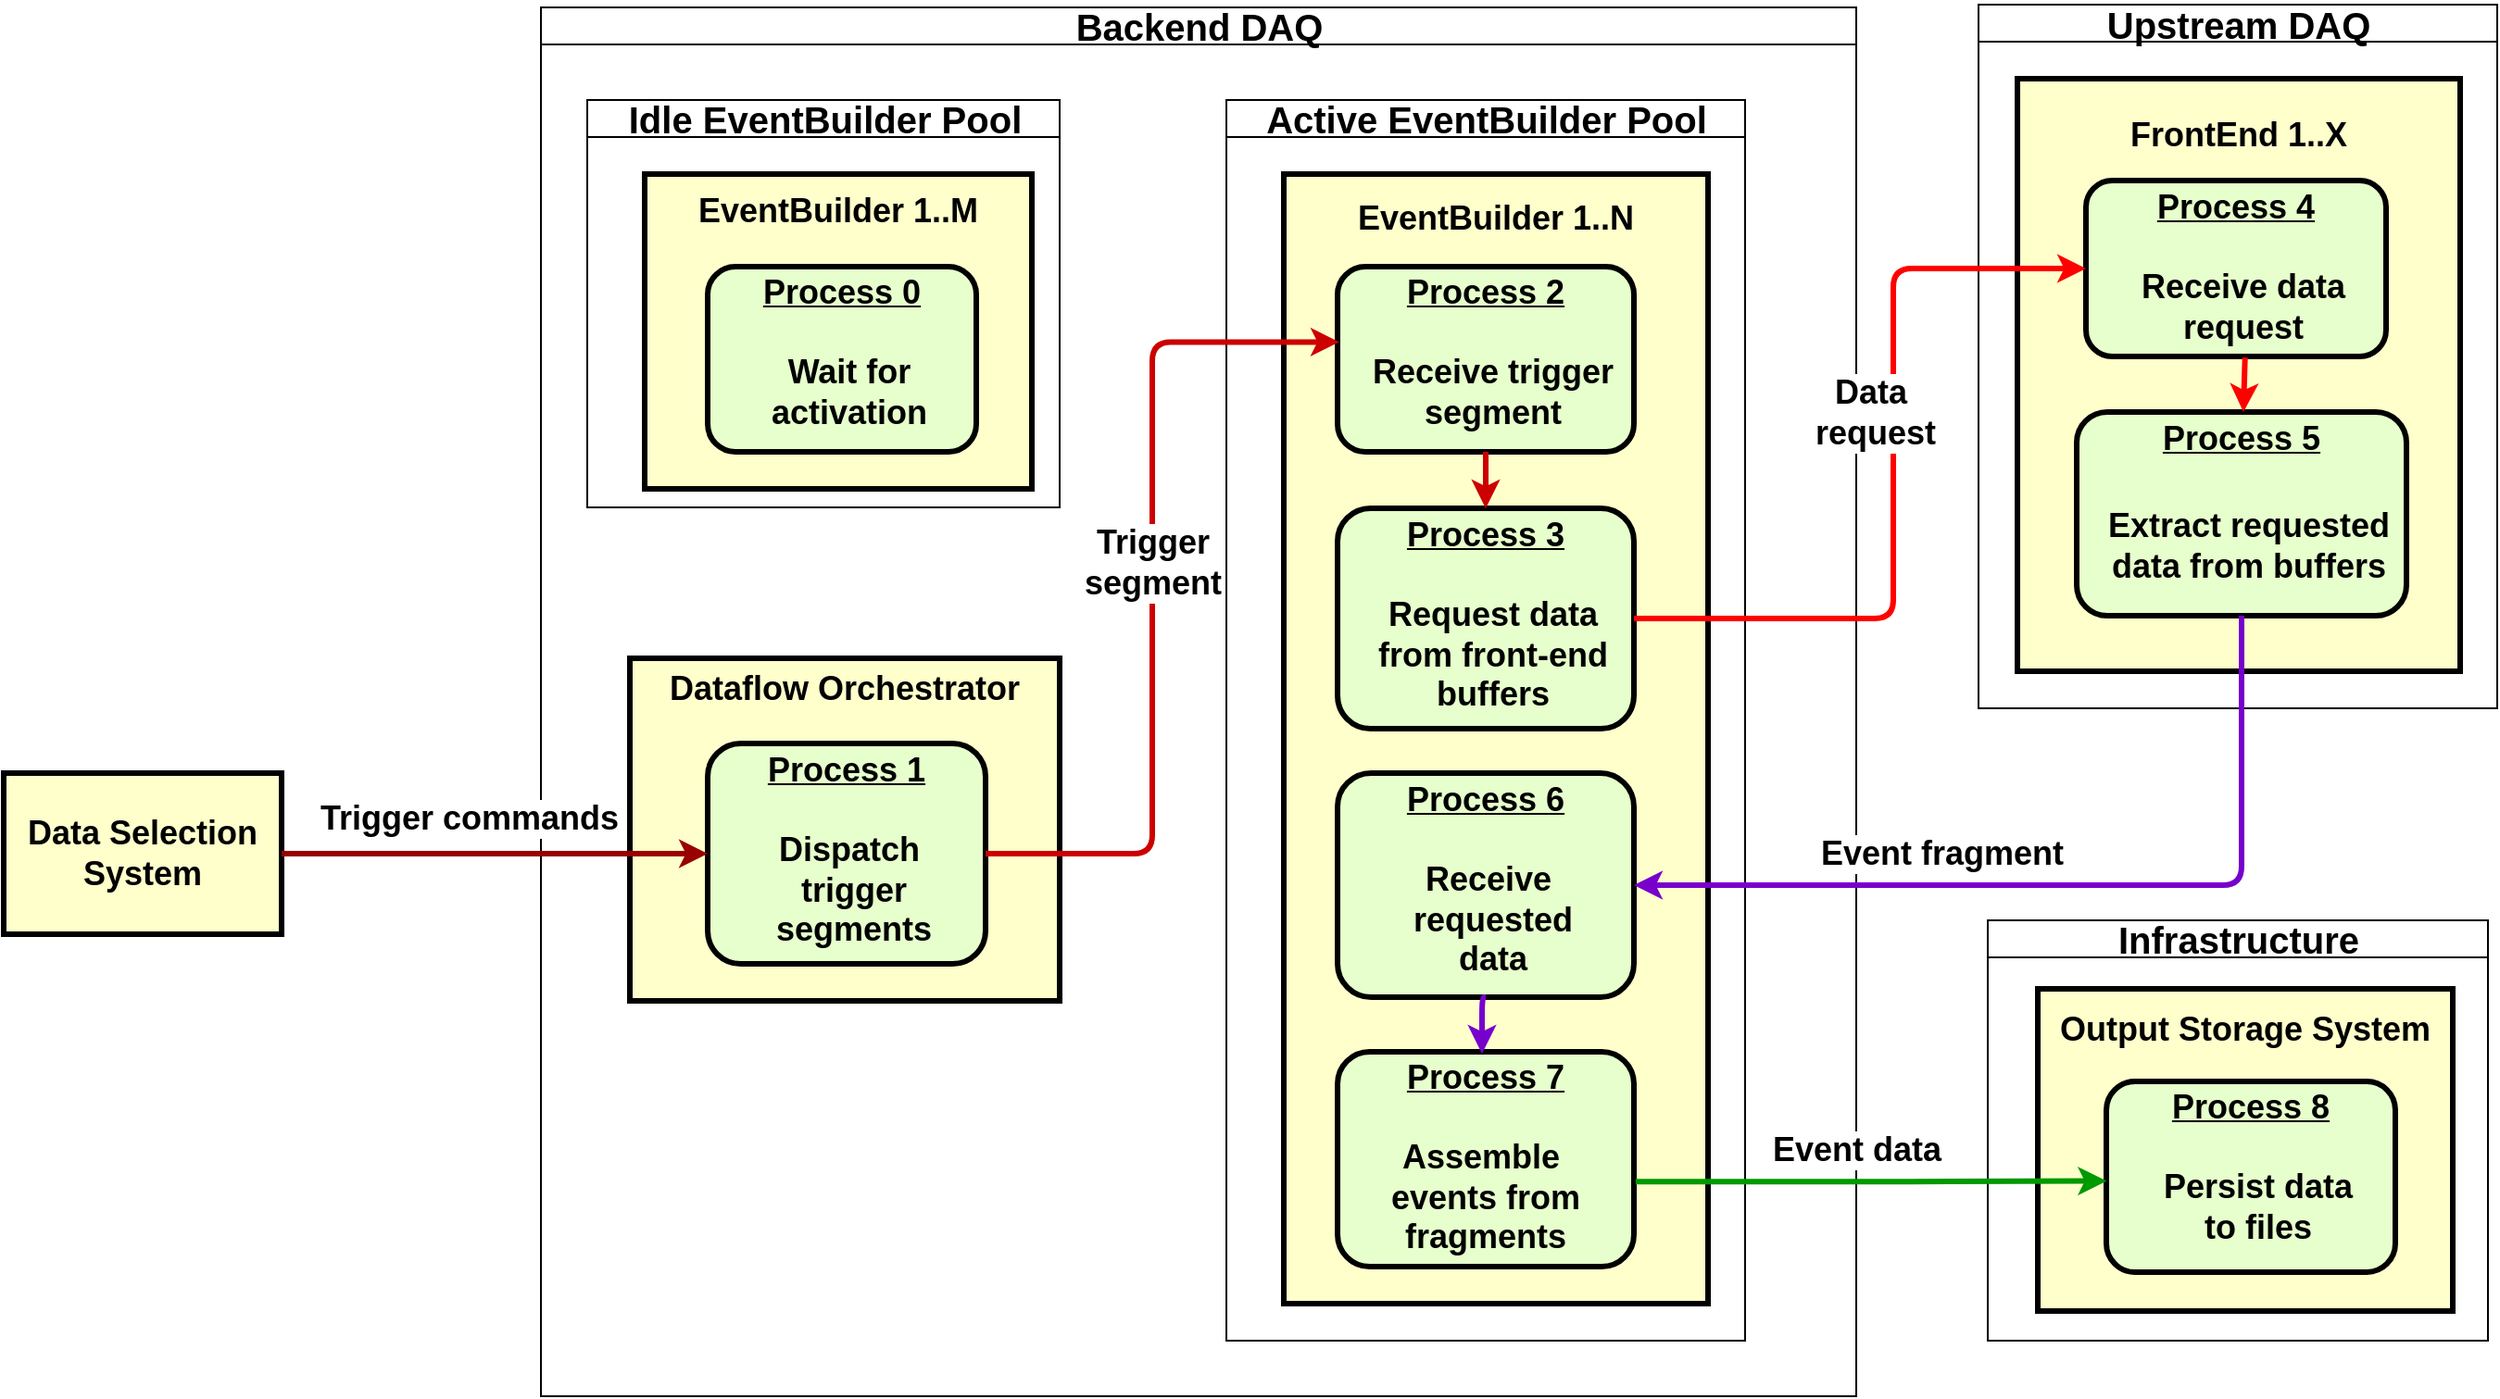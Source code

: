 <mxfile version="10.9.8" type="device"><diagram name="Page-1" id="c7558073-3199-34d8-9f00-42111426c3f3"><mxGraphModel dx="2248" dy="1308" grid="1" gridSize="10" guides="1" tooltips="1" connect="1" arrows="1" fold="1" page="1" pageScale="1" pageWidth="826" pageHeight="1169" background="#ffffff" math="0" shadow="0"><root><mxCell id="0"/><mxCell id="1" parent="0"/><mxCell id="0d8OiLxDvf8hZVDvzc7N-96" value="Data Selection System" style="whiteSpace=wrap;align=center;verticalAlign=middle;fontStyle=1;strokeWidth=3;fillColor=#FFFFCC;fontSize=18;" vertex="1" parent="1"><mxGeometry x="-110" y="1203.5" width="150" height="87" as="geometry"/></mxCell><mxCell id="0d8OiLxDvf8hZVDvzc7N-104" value="&lt;font style=&quot;font-size: 20px&quot;&gt;Backend DAQ&lt;/font&gt;" style="swimlane;html=1;startSize=20;horizontal=1;containerType=tree;strokeWidth=1;fontSize=15;" vertex="1" parent="1"><mxGeometry x="180" y="790" width="710" height="750" as="geometry"/></mxCell><mxCell id="0d8OiLxDvf8hZVDvzc7N-178" value="Dataflow Orchestrator&#10;&#10;&#10;&#10;&#10;&#10;&#10;" style="whiteSpace=wrap;align=center;verticalAlign=middle;fontStyle=1;strokeWidth=3;fillColor=#FFFFCC;fontSize=18;" vertex="1" parent="0d8OiLxDvf8hZVDvzc7N-104"><mxGeometry x="48" y="351.5" width="232" height="185" as="geometry"/></mxCell><mxCell id="0d8OiLxDvf8hZVDvzc7N-109" value="&lt;p style=&quot;margin: 4px 0px 0px ; text-align: center ; text-decoration: underline ; font-size: 18px&quot;&gt;&lt;strong&gt;&lt;font style=&quot;font-size: 18px&quot;&gt;&lt;strong&gt;Process&lt;/strong&gt;&amp;nbsp;1&lt;br&gt;&lt;/font&gt;&lt;/strong&gt;&lt;/p&gt;&lt;p style=&quot;margin: 0px 0px 0px 8px ; font-size: 18px&quot;&gt;&lt;font style=&quot;font-size: 18px&quot;&gt;&lt;br&gt;&lt;/font&gt;&lt;/p&gt;&lt;p style=&quot;margin: 0px 0px 0px 8px ; font-size: 18px&quot;&gt;&lt;font style=&quot;font-size: 18px&quot;&gt;Dispatch&amp;nbsp;&lt;br&gt;trigger &lt;br&gt;segments&lt;/font&gt;&lt;/p&gt;" style="verticalAlign=middle;align=center;overflow=fill;fontSize=12;fontFamily=Helvetica;html=1;rounded=1;fontStyle=1;strokeWidth=3;fillColor=#E6FFCC" vertex="1" parent="0d8OiLxDvf8hZVDvzc7N-104"><mxGeometry x="90" y="397.5" width="150" height="119" as="geometry"/></mxCell><mxCell id="0d8OiLxDvf8hZVDvzc7N-137" value="&lt;font style=&quot;font-size: 20px&quot;&gt;Idle EventBuilder Pool&lt;/font&gt;" style="swimlane;html=1;startSize=20;horizontal=1;containerType=tree;strokeWidth=1;fontSize=15;" vertex="1" parent="0d8OiLxDvf8hZVDvzc7N-104"><mxGeometry x="25" y="50" width="255" height="220" as="geometry"/></mxCell><mxCell id="0d8OiLxDvf8hZVDvzc7N-130" value="EventBuilder 1..M&#10;&#10;&#10;&#10;&#10;&#10;" style="whiteSpace=wrap;align=center;verticalAlign=middle;fontStyle=1;strokeWidth=3;fillColor=#FFFFCC;fontSize=18;" vertex="1" parent="0d8OiLxDvf8hZVDvzc7N-137"><mxGeometry x="31" y="40" width="209" height="170" as="geometry"/></mxCell><mxCell id="0d8OiLxDvf8hZVDvzc7N-131" value="&lt;p style=&quot;margin: 4px 0px 0px ; text-align: center ; text-decoration: underline ; font-size: 18px&quot;&gt;&lt;strong&gt;&lt;font style=&quot;font-size: 18px&quot;&gt;&lt;strong&gt;Process&lt;/strong&gt;&amp;nbsp;0&lt;br&gt;&lt;/font&gt;&lt;/strong&gt;&lt;/p&gt;&lt;p style=&quot;margin: 0px 0px 0px 8px ; font-size: 18px&quot;&gt;&lt;font style=&quot;font-size: 18px&quot;&gt;&lt;br&gt;&lt;/font&gt;&lt;/p&gt;&lt;p style=&quot;margin: 0px 0px 0px 8px ; font-size: 18px&quot;&gt;&lt;font style=&quot;font-size: 18px&quot;&gt;Wait for &lt;br&gt;activation&lt;/font&gt;&lt;/p&gt;" style="verticalAlign=middle;align=center;overflow=fill;fontSize=12;fontFamily=Helvetica;html=1;rounded=1;fontStyle=1;strokeWidth=3;fillColor=#E6FFCC" vertex="1" parent="0d8OiLxDvf8hZVDvzc7N-137"><mxGeometry x="65" y="90" width="145" height="100" as="geometry"/></mxCell><mxCell id="0d8OiLxDvf8hZVDvzc7N-157" value="&lt;font style=&quot;font-size: 20px&quot;&gt;Active EventBuilder Pool&lt;/font&gt;" style="swimlane;html=1;startSize=20;horizontal=1;containerType=tree;strokeWidth=1;fontSize=15;" vertex="1" parent="0d8OiLxDvf8hZVDvzc7N-104"><mxGeometry x="370" y="50" width="280" height="670" as="geometry"/></mxCell><mxCell id="0d8OiLxDvf8hZVDvzc7N-158" value="EventBuilder 1..N&#10;&#10;&#10;&#10;&#10;&#10;&#10;&#10;&#10;&#10;&#10;&#10;&#10;&#10;&#10;&#10;&#10;&#10;&#10;&#10;&#10;&#10;&#10;&#10;&#10;&#10;" style="whiteSpace=wrap;align=center;verticalAlign=middle;fontStyle=1;strokeWidth=3;fillColor=#FFFFCC;fontSize=18;" vertex="1" parent="0d8OiLxDvf8hZVDvzc7N-157"><mxGeometry x="31" y="40" width="229" height="610" as="geometry"/></mxCell><mxCell id="0d8OiLxDvf8hZVDvzc7N-159" value="&lt;p style=&quot;margin: 4px 0px 0px ; text-align: center ; text-decoration: underline ; font-size: 18px&quot;&gt;&lt;strong&gt;&lt;font style=&quot;font-size: 18px&quot;&gt;&lt;strong&gt;Process&lt;/strong&gt;&amp;nbsp;2&lt;br&gt;&lt;/font&gt;&lt;/strong&gt;&lt;/p&gt;&lt;p style=&quot;margin: 0px 0px 0px 8px ; font-size: 18px&quot;&gt;&lt;font style=&quot;font-size: 18px&quot;&gt;&lt;br&gt;&lt;/font&gt;&lt;/p&gt;&lt;p style=&quot;margin: 0px 0px 0px 8px ; font-size: 18px&quot;&gt;&lt;font style=&quot;font-size: 18px&quot;&gt;Receive trigger&lt;br&gt;segment&lt;/font&gt;&lt;/p&gt;" style="verticalAlign=middle;align=center;overflow=fill;fontSize=12;fontFamily=Helvetica;html=1;rounded=1;fontStyle=1;strokeWidth=3;fillColor=#E6FFCC" vertex="1" parent="0d8OiLxDvf8hZVDvzc7N-157"><mxGeometry x="60" y="90" width="160" height="100" as="geometry"/></mxCell><mxCell id="0d8OiLxDvf8hZVDvzc7N-165" value="&lt;p style=&quot;margin: 4px 0px 0px ; text-align: center ; text-decoration: underline ; font-size: 18px&quot;&gt;&lt;strong&gt;&lt;font style=&quot;font-size: 18px&quot;&gt;&lt;strong&gt;Process&lt;/strong&gt;&amp;nbsp;3&lt;br&gt;&lt;/font&gt;&lt;/strong&gt;&lt;/p&gt;&lt;p style=&quot;margin: 0px 0px 0px 8px ; font-size: 18px&quot;&gt;&lt;font style=&quot;font-size: 18px&quot;&gt;&lt;br&gt;&lt;/font&gt;&lt;/p&gt;&lt;p style=&quot;margin: 0px 0px 0px 8px ; font-size: 18px&quot;&gt;&lt;font style=&quot;font-size: 18px&quot;&gt;Request data&lt;br&gt;from front-end&lt;/font&gt;&lt;/p&gt;&lt;p style=&quot;margin: 0px 0px 0px 8px ; font-size: 18px&quot;&gt;&lt;font style=&quot;font-size: 18px&quot;&gt;buffers&lt;/font&gt;&lt;br&gt;&lt;/p&gt;" style="verticalAlign=middle;align=center;overflow=fill;fontSize=12;fontFamily=Helvetica;html=1;rounded=1;fontStyle=1;strokeWidth=3;fillColor=#E6FFCC" vertex="1" parent="0d8OiLxDvf8hZVDvzc7N-157"><mxGeometry x="60" y="220.5" width="160" height="119" as="geometry"/></mxCell><mxCell id="0d8OiLxDvf8hZVDvzc7N-179" value="&lt;p style=&quot;margin: 4px 0px 0px ; text-align: center ; text-decoration: underline ; font-size: 18px&quot;&gt;&lt;strong&gt;&lt;font style=&quot;font-size: 18px&quot;&gt;&lt;strong&gt;Process&lt;/strong&gt;&amp;nbsp;6&lt;br&gt;&lt;/font&gt;&lt;/strong&gt;&lt;/p&gt;&lt;p style=&quot;margin: 0px 0px 0px 8px ; font-size: 18px&quot;&gt;&lt;font style=&quot;font-size: 18px&quot;&gt;&lt;br&gt;&lt;/font&gt;&lt;/p&gt;&lt;p style=&quot;margin: 0px 0px 0px 8px ; font-size: 18px&quot;&gt;&lt;font style=&quot;font-size: 18px&quot;&gt;Receive&amp;nbsp;&lt;br&gt;requested&lt;br&gt;data&lt;/font&gt;&lt;/p&gt;" style="verticalAlign=middle;align=center;overflow=fill;fontSize=12;fontFamily=Helvetica;html=1;rounded=1;fontStyle=1;strokeWidth=3;fillColor=#E6FFCC" vertex="1" parent="0d8OiLxDvf8hZVDvzc7N-157"><mxGeometry x="60" y="363.5" width="160" height="121" as="geometry"/></mxCell><mxCell id="0d8OiLxDvf8hZVDvzc7N-200" value="&lt;p style=&quot;margin: 4px 0px 0px ; text-align: center ; text-decoration: underline ; font-size: 18px&quot;&gt;&lt;strong&gt;&lt;font style=&quot;font-size: 18px&quot;&gt;&lt;strong&gt;Process&lt;/strong&gt;&amp;nbsp;7&lt;br&gt;&lt;/font&gt;&lt;/strong&gt;&lt;/p&gt;&lt;p style=&quot;margin: 0px 0px 0px 8px ; font-size: 18px&quot;&gt;&lt;font style=&quot;font-size: 18px&quot;&gt;&lt;br&gt;&lt;/font&gt;&lt;/p&gt;&lt;p style=&quot;margin: 0px 0px 0px 8px ; font-size: 18px&quot;&gt;&lt;/p&gt;&lt;font style=&quot;font-size: 18px&quot;&gt;Assemble&amp;nbsp;&lt;br&gt;events from&lt;br&gt;fragments&lt;/font&gt;" style="verticalAlign=middle;align=center;overflow=fill;fontSize=12;fontFamily=Helvetica;html=1;rounded=1;fontStyle=1;strokeWidth=3;fillColor=#E6FFCC" vertex="1" parent="0d8OiLxDvf8hZVDvzc7N-157"><mxGeometry x="60" y="514" width="160" height="116" as="geometry"/></mxCell><mxCell id="0d8OiLxDvf8hZVDvzc7N-182" value="" style="edgeStyle=elbowEdgeStyle;elbow=horizontal;strokeColor=#7700CC;strokeWidth=3;exitX=0.5;exitY=1;exitDx=0;exitDy=0;fillColor=#aa00ff;" edge="1" parent="0d8OiLxDvf8hZVDvzc7N-157" source="0d8OiLxDvf8hZVDvzc7N-179"><mxGeometry width="100" height="100" relative="1" as="geometry"><mxPoint x="353" y="533.5" as="sourcePoint"/><mxPoint x="138" y="515" as="targetPoint"/><Array as="points"><mxPoint x="138" y="510"/><mxPoint x="110" y="460"/><mxPoint x="272" y="443.5"/></Array></mxGeometry></mxCell><mxCell id="0d8OiLxDvf8hZVDvzc7N-206" value="" style="edgeStyle=elbowEdgeStyle;elbow=horizontal;strokeColor=#CC0000;strokeWidth=3;exitX=0.5;exitY=1;exitDx=0;exitDy=0;entryX=0.5;entryY=0;entryDx=0;entryDy=0;" edge="1" parent="0d8OiLxDvf8hZVDvzc7N-157" source="0d8OiLxDvf8hZVDvzc7N-159" target="0d8OiLxDvf8hZVDvzc7N-165"><mxGeometry width="100" height="100" relative="1" as="geometry"><mxPoint x="111" y="170" as="sourcePoint"/><mxPoint x="111" y="200" as="targetPoint"/><Array as="points"/></mxGeometry></mxCell><mxCell id="0d8OiLxDvf8hZVDvzc7N-166" value="" style="edgeStyle=elbowEdgeStyle;elbow=horizontal;strokeColor=#CC0000;strokeWidth=3;entryX=0.006;entryY=0.407;entryDx=0;entryDy=0;exitX=1;exitY=0.5;exitDx=0;exitDy=0;entryPerimeter=0;" edge="1" parent="0d8OiLxDvf8hZVDvzc7N-104" source="0d8OiLxDvf8hZVDvzc7N-109" target="0d8OiLxDvf8hZVDvzc7N-159"><mxGeometry width="100" height="100" relative="1" as="geometry"><mxPoint x="250" y="649.5" as="sourcePoint"/><mxPoint x="495" y="649.5" as="targetPoint"/><Array as="points"><mxPoint x="330" y="260"/><mxPoint x="320" y="310"/><mxPoint x="290" y="280"/><mxPoint x="310" y="390"/></Array></mxGeometry></mxCell><mxCell id="0d8OiLxDvf8hZVDvzc7N-167" value="&lt;b style=&quot;font-size: 18px&quot;&gt;Trigger &lt;br&gt;segment&lt;/b&gt;" style="text;html=1;resizable=0;points=[];align=center;verticalAlign=middle;labelBackgroundColor=#ffffff;fontSize=14;" vertex="1" connectable="0" parent="0d8OiLxDvf8hZVDvzc7N-166"><mxGeometry x="0.324" y="-4" relative="1" as="geometry"><mxPoint x="-4" y="62" as="offset"/></mxGeometry></mxCell><mxCell id="0d8OiLxDvf8hZVDvzc7N-114" value="" style="edgeStyle=elbowEdgeStyle;elbow=horizontal;strokeColor=#990000;strokeWidth=3;entryX=0;entryY=0.5;entryDx=0;entryDy=0;exitX=1;exitY=0.5;exitDx=0;exitDy=0;" edge="1" parent="1" source="0d8OiLxDvf8hZVDvzc7N-96" target="0d8OiLxDvf8hZVDvzc7N-109"><mxGeometry width="100" height="100" relative="1" as="geometry"><mxPoint x="87" y="870" as="sourcePoint"/><mxPoint x="196.5" y="950" as="targetPoint"/><Array as="points"><mxPoint x="150" y="1247"/></Array></mxGeometry></mxCell><mxCell id="0d8OiLxDvf8hZVDvzc7N-115" value="&lt;b&gt;&lt;font style=&quot;font-size: 18px&quot;&gt;Trigger commands&lt;/font&gt;&lt;/b&gt;" style="text;html=1;resizable=0;points=[];align=center;verticalAlign=middle;labelBackgroundColor=#ffffff;fontSize=14;" vertex="1" connectable="0" parent="0d8OiLxDvf8hZVDvzc7N-114"><mxGeometry x="0.324" y="-4" relative="1" as="geometry"><mxPoint x="-51.5" y="-23" as="offset"/></mxGeometry></mxCell><mxCell id="0d8OiLxDvf8hZVDvzc7N-118" value="&lt;font style=&quot;font-size: 20px&quot;&gt;Upstream DAQ&lt;/font&gt;" style="swimlane;html=1;startSize=20;horizontal=1;containerType=tree;strokeWidth=1;fontSize=15;" vertex="1" parent="1"><mxGeometry x="956" y="788.5" width="280" height="380" as="geometry"/></mxCell><mxCell id="0d8OiLxDvf8hZVDvzc7N-126" value="FrontEnd 1..X&#10;&#10;&#10;&#10;&#10;&#10;&#10;&#10;&#10;&#10;&#10;&#10;" style="whiteSpace=wrap;align=center;verticalAlign=middle;fontStyle=1;strokeWidth=3;fillColor=#FFFFCC;fontSize=18;" vertex="1" parent="0d8OiLxDvf8hZVDvzc7N-118"><mxGeometry x="21" y="40" width="239" height="320" as="geometry"/></mxCell><mxCell id="0d8OiLxDvf8hZVDvzc7N-127" value="&lt;p style=&quot;margin: 4px 0px 0px ; text-align: center ; text-decoration: underline ; font-size: 18px&quot;&gt;&lt;strong&gt;&lt;font style=&quot;font-size: 18px&quot;&gt;&lt;strong&gt;Process&lt;/strong&gt;&amp;nbsp;4&lt;br&gt;&lt;/font&gt;&lt;/strong&gt;&lt;/p&gt;&lt;p style=&quot;margin: 0px 0px 0px 8px ; font-size: 18px&quot;&gt;&lt;font style=&quot;font-size: 18px&quot;&gt;&lt;br&gt;&lt;/font&gt;&lt;/p&gt;&lt;p style=&quot;margin: 0px 0px 0px 8px ; font-size: 18px&quot;&gt;&lt;font style=&quot;font-size: 18px&quot;&gt;Receive data&lt;br&gt;request&lt;/font&gt;&lt;/p&gt;" style="verticalAlign=middle;align=center;overflow=fill;fontSize=12;fontFamily=Helvetica;html=1;rounded=1;fontStyle=1;strokeWidth=3;fillColor=#E6FFCC" vertex="1" parent="0d8OiLxDvf8hZVDvzc7N-118"><mxGeometry x="58" y="95" width="162" height="95" as="geometry"/></mxCell><mxCell id="0d8OiLxDvf8hZVDvzc7N-173" value="&lt;p style=&quot;margin: 4px 0px 0px ; text-align: center ; text-decoration: underline ; font-size: 18px&quot;&gt;&lt;strong&gt;&lt;font style=&quot;font-size: 18px&quot;&gt;&lt;strong&gt;Process&lt;/strong&gt;&amp;nbsp;5&lt;/font&gt;&lt;/strong&gt;&lt;/p&gt;&lt;p style=&quot;margin: 4px 0px 0px ; text-align: center ; text-decoration: underline ; font-size: 18px&quot;&gt;&lt;strong&gt;&lt;font style=&quot;font-size: 18px&quot;&gt;&lt;br&gt;&lt;/font&gt;&lt;/strong&gt;&lt;/p&gt;&lt;p style=&quot;margin: 0px 0px 0px 8px ; font-size: 18px&quot;&gt;&lt;font style=&quot;font-size: 18px&quot;&gt;Extract requested&lt;br&gt;data from buffers&lt;/font&gt;&lt;/p&gt;" style="verticalAlign=middle;align=center;overflow=fill;fontSize=12;fontFamily=Helvetica;html=1;rounded=1;fontStyle=1;strokeWidth=3;fillColor=#E6FFCC" vertex="1" parent="0d8OiLxDvf8hZVDvzc7N-118"><mxGeometry x="53" y="220" width="178" height="110" as="geometry"/></mxCell><mxCell id="0d8OiLxDvf8hZVDvzc7N-217" value="" style="edgeStyle=elbowEdgeStyle;elbow=horizontal;strokeColor=#FF0000;strokeWidth=3;fillColor=#aa00ff;exitX=0.53;exitY=1.006;exitDx=0;exitDy=0;exitPerimeter=0;" edge="1" parent="0d8OiLxDvf8hZVDvzc7N-118" source="0d8OiLxDvf8hZVDvzc7N-127"><mxGeometry width="100" height="100" relative="1" as="geometry"><mxPoint x="-198.0" y="308.5" as="sourcePoint"/><mxPoint x="143" y="220" as="targetPoint"/><Array as="points"><mxPoint x="143" y="210"/></Array></mxGeometry></mxCell><mxCell id="0d8OiLxDvf8hZVDvzc7N-145" value="&lt;font style=&quot;font-size: 20px&quot;&gt;Infrastructure&lt;/font&gt;" style="swimlane;html=1;startSize=20;horizontal=1;containerType=tree;strokeWidth=1;fontSize=15;" vertex="1" parent="1"><mxGeometry x="961" y="1283" width="270" height="227" as="geometry"/></mxCell><mxCell id="0d8OiLxDvf8hZVDvzc7N-155" value="Output Storage System&#10;&#10;&#10;&#10;&#10;&#10;" style="whiteSpace=wrap;align=center;verticalAlign=middle;fontStyle=1;strokeWidth=3;fillColor=#FFFFCC;fontSize=18;" vertex="1" parent="0d8OiLxDvf8hZVDvzc7N-145"><mxGeometry x="27" y="37" width="224" height="174" as="geometry"/></mxCell><mxCell id="0d8OiLxDvf8hZVDvzc7N-156" value="&lt;p style=&quot;margin: 4px 0px 0px ; text-align: center ; text-decoration: underline ; font-size: 18px&quot;&gt;&lt;strong&gt;&lt;font style=&quot;font-size: 18px&quot;&gt;&lt;strong&gt;Process&lt;/strong&gt;&amp;nbsp;8&lt;br&gt;&lt;/font&gt;&lt;/strong&gt;&lt;/p&gt;&lt;p style=&quot;margin: 0px 0px 0px 8px ; font-size: 18px&quot;&gt;&lt;font style=&quot;font-size: 18px&quot;&gt;&lt;br&gt;&lt;/font&gt;&lt;/p&gt;&lt;p style=&quot;margin: 0px 0px 0px 8px ; font-size: 18px&quot;&gt;&lt;font style=&quot;font-size: 18px&quot;&gt;Persist data&lt;br&gt;to files&lt;/font&gt;&lt;/p&gt;" style="verticalAlign=middle;align=center;overflow=fill;fontSize=12;fontFamily=Helvetica;html=1;rounded=1;fontStyle=1;strokeWidth=3;fillColor=#E6FFCC" vertex="1" parent="0d8OiLxDvf8hZVDvzc7N-145"><mxGeometry x="64" y="87" width="156" height="103" as="geometry"/></mxCell><mxCell id="0d8OiLxDvf8hZVDvzc7N-174" value="" style="edgeStyle=elbowEdgeStyle;elbow=horizontal;strokeColor=#FF0000;strokeWidth=3;entryX=0;entryY=0.5;entryDx=0;entryDy=0;fillColor=#aa00ff;" edge="1" parent="1" source="0d8OiLxDvf8hZVDvzc7N-165" target="0d8OiLxDvf8hZVDvzc7N-127"><mxGeometry width="100" height="100" relative="1" as="geometry"><mxPoint x="950" y="1016" as="sourcePoint"/><mxPoint x="1232" y="824" as="targetPoint"/><Array as="points"><mxPoint x="910" y="990"/><mxPoint x="900" y="990"/><mxPoint x="890" y="1020"/></Array></mxGeometry></mxCell><mxCell id="0d8OiLxDvf8hZVDvzc7N-175" value="&lt;b&gt;&lt;font style=&quot;font-size: 18px&quot;&gt;Data&amp;nbsp;&lt;br&gt;request&lt;/font&gt;&lt;/b&gt;" style="text;html=1;resizable=0;points=[];align=center;verticalAlign=middle;labelBackgroundColor=#ffffff;fontSize=14;" vertex="1" connectable="0" parent="0d8OiLxDvf8hZVDvzc7N-174"><mxGeometry x="0.324" y="-4" relative="1" as="geometry"><mxPoint x="-14" y="35.5" as="offset"/></mxGeometry></mxCell><mxCell id="0d8OiLxDvf8hZVDvzc7N-180" value="" style="edgeStyle=elbowEdgeStyle;elbow=horizontal;strokeColor=#7700CC;strokeWidth=3;entryX=1;entryY=0.5;entryDx=0;entryDy=0;exitX=0.5;exitY=1;exitDx=0;exitDy=0;fillColor=#aa00ff;" edge="1" parent="1" source="0d8OiLxDvf8hZVDvzc7N-173" target="0d8OiLxDvf8hZVDvzc7N-179"><mxGeometry width="100" height="100" relative="1" as="geometry"><mxPoint x="823" y="1111.5" as="sourcePoint"/><mxPoint x="1077" y="925" as="targetPoint"/><Array as="points"><mxPoint x="1098" y="1190"/><mxPoint x="970" y="1020"/></Array></mxGeometry></mxCell><mxCell id="0d8OiLxDvf8hZVDvzc7N-181" value="&lt;b&gt;&lt;font style=&quot;font-size: 18px&quot;&gt;Event fragment&lt;/font&gt;&lt;/b&gt;" style="text;html=1;resizable=0;points=[];align=center;verticalAlign=middle;labelBackgroundColor=#ffffff;fontSize=14;" vertex="1" connectable="0" parent="0d8OiLxDvf8hZVDvzc7N-180"><mxGeometry x="0.324" y="-4" relative="1" as="geometry"><mxPoint x="6" y="-13" as="offset"/></mxGeometry></mxCell><mxCell id="0d8OiLxDvf8hZVDvzc7N-201" value="" style="edgeStyle=elbowEdgeStyle;elbow=horizontal;strokeColor=#009900;strokeWidth=3;exitX=1.006;exitY=0.604;exitDx=0;exitDy=0;fillColor=#fa6800;exitPerimeter=0;entryX=0.001;entryY=0.522;entryDx=0;entryDy=0;entryPerimeter=0;" edge="1" parent="1" source="0d8OiLxDvf8hZVDvzc7N-200" target="0d8OiLxDvf8hZVDvzc7N-156"><mxGeometry width="100" height="100" relative="1" as="geometry"><mxPoint x="1061" y="1120" as="sourcePoint"/><mxPoint x="994" y="1359" as="targetPoint"/><Array as="points"><mxPoint x="930" y="1410"/><mxPoint x="890" y="1380"/><mxPoint x="980" y="1030"/></Array></mxGeometry></mxCell><mxCell id="0d8OiLxDvf8hZVDvzc7N-202" value="&lt;b&gt;&lt;font style=&quot;font-size: 18px&quot;&gt;Event data&lt;/font&gt;&lt;/b&gt;" style="text;html=1;resizable=0;points=[];align=center;verticalAlign=middle;labelBackgroundColor=#ffffff;fontSize=14;" vertex="1" connectable="0" parent="0d8OiLxDvf8hZVDvzc7N-201"><mxGeometry x="0.324" y="-4" relative="1" as="geometry"><mxPoint x="-49" y="-21" as="offset"/></mxGeometry></mxCell></root></mxGraphModel></diagram></mxfile>